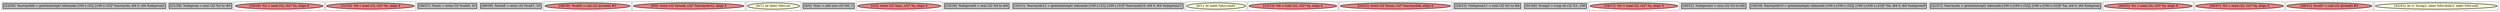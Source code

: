 
digraph G {





subgraph cluster25 {


node1243 [penwidth=3.0,fontsize=20,fillcolor=grey,label="[23/26]  %arrayidx6 = getelementptr inbounds [100 x i32], [100 x i32]* %arrayidx, i64 0, i64 %idxprom5",shape=rectangle,style=filled ]



}

subgraph cluster24 {


node1242 [penwidth=3.0,fontsize=20,fillcolor=grey,label="[21/28]  %idxprom = sext i32 %2 to i64",shape=rectangle,style=filled ]



}

subgraph cluster22 {


node1240 [penwidth=3.0,fontsize=20,fillcolor=lightcoral,label="[20/29]  %2 = load i32, i32* %i, align 4",shape=ellipse,style=filled ]



}

subgraph cluster20 {


node1238 [penwidth=3.0,fontsize=20,fillcolor=lightcoral,label="[32/35]  %4 = load i32, i32* %i, align 4",shape=ellipse,style=filled ]



}

subgraph cluster18 {


node1236 [penwidth=3.0,fontsize=20,fillcolor=grey,label="[36/37]  %rem = srem i32 %call4, 10",shape=rectangle,style=filled ]



}

subgraph cluster16 {


node1234 [penwidth=3.0,fontsize=20,fillcolor=grey,label="[49/50]  %rem8 = srem i32 %call7, 10",shape=rectangle,style=filled ]



}

subgraph cluster17 {


node1235 [penwidth=3.0,fontsize=20,fillcolor=lightcoral,label="[38/39]  %call4 = call i32 @rand() #3",shape=ellipse,style=filled ]



}

subgraph cluster4 {


node1222 [penwidth=3.0,fontsize=20,fillcolor=lightcoral,label="[8/9]  store i32 %rem8, i32* %arrayidx12, align 4",shape=ellipse,style=filled ]



}

subgraph cluster3 {


node1221 [penwidth=3.0,fontsize=20,fillcolor=lemonchiffon,label="[6/7]  br label %for.inc",shape=ellipse,style=filled ]



}

subgraph cluster2 {


node1220 [penwidth=3.0,fontsize=20,fillcolor=grey,label="[4/5]  %inc = add nsw i32 %6, 1",shape=rectangle,style=filled ]



}

subgraph cluster1 {


node1219 [penwidth=3.0,fontsize=20,fillcolor=lightcoral,label="[2/3]  store i32 %inc, i32* %j, align 4",shape=ellipse,style=filled ]



}

subgraph cluster12 {


node1230 [penwidth=3.0,fontsize=20,fillcolor=grey,label="[33/34]  %idxprom9 = sext i32 %4 to i64",shape=rectangle,style=filled ]



}

subgraph cluster5 {


node1223 [penwidth=3.0,fontsize=20,fillcolor=grey,label="[10/11]  %arrayidx12 = getelementptr inbounds [100 x i32], [100 x i32]* %arrayidx10, i64 0, i64 %idxprom11",shape=rectangle,style=filled ]



}

subgraph cluster0 {


node1218 [penwidth=3.0,fontsize=20,fillcolor=lemonchiffon,label="[0/1]  br label %for.cond1",shape=ellipse,style=filled ]



}

subgraph cluster6 {


node1224 [penwidth=3.0,fontsize=20,fillcolor=lightcoral,label="[12/13]  %6 = load i32, i32* %j, align 4",shape=ellipse,style=filled ]



}

subgraph cluster14 {


node1232 [penwidth=3.0,fontsize=20,fillcolor=lightcoral,label="[24/25]  store i32 %rem, i32* %arrayidx6, align 4",shape=ellipse,style=filled ]



}

subgraph cluster7 {


node1225 [penwidth=3.0,fontsize=20,fillcolor=grey,label="[14/15]  %idxprom11 = sext i32 %5 to i64",shape=rectangle,style=filled ]



}

subgraph cluster23 {


node1241 [penwidth=3.0,fontsize=20,fillcolor=grey,label="[41/44]  %cmp2 = icmp slt i32 %1, 100",shape=rectangle,style=filled ]



}

subgraph cluster8 {


node1226 [penwidth=3.0,fontsize=20,fillcolor=lightcoral,label="[16/17]  %5 = load i32, i32* %j, align 4",shape=ellipse,style=filled ]



}

subgraph cluster21 {


node1239 [penwidth=3.0,fontsize=20,fillcolor=grey,label="[30/31]  %idxprom5 = sext i32 %3 to i64",shape=rectangle,style=filled ]



}

subgraph cluster9 {


node1227 [penwidth=3.0,fontsize=20,fillcolor=grey,label="[18/19]  %arrayidx10 = getelementptr inbounds [100 x [100 x i32]], [100 x [100 x i32]]* %b, i64 0, i64 %idxprom9",shape=rectangle,style=filled ]



}

subgraph cluster19 {


node1237 [penwidth=3.0,fontsize=20,fillcolor=grey,label="[22/27]  %arrayidx = getelementptr inbounds [100 x [100 x i32]], [100 x [100 x i32]]* %a, i64 0, i64 %idxprom",shape=rectangle,style=filled ]



}

subgraph cluster10 {


node1228 [penwidth=3.0,fontsize=20,fillcolor=lightcoral,label="[40/45]  %1 = load i32, i32* %j, align 4",shape=ellipse,style=filled ]



}

subgraph cluster11 {


node1229 [penwidth=3.0,fontsize=20,fillcolor=lightcoral,label="[46/47]  %3 = load i32, i32* %j, align 4",shape=ellipse,style=filled ]



}

subgraph cluster13 {


node1231 [penwidth=3.0,fontsize=20,fillcolor=lightcoral,label="[48/51]  %call7 = call i32 @rand() #3",shape=ellipse,style=filled ]



}

subgraph cluster15 {


node1233 [penwidth=3.0,fontsize=20,fillcolor=lemonchiffon,label="[42/43]  br i1 %cmp2, label %for.body3, label %for.end",shape=ellipse,style=filled ]



}

}
